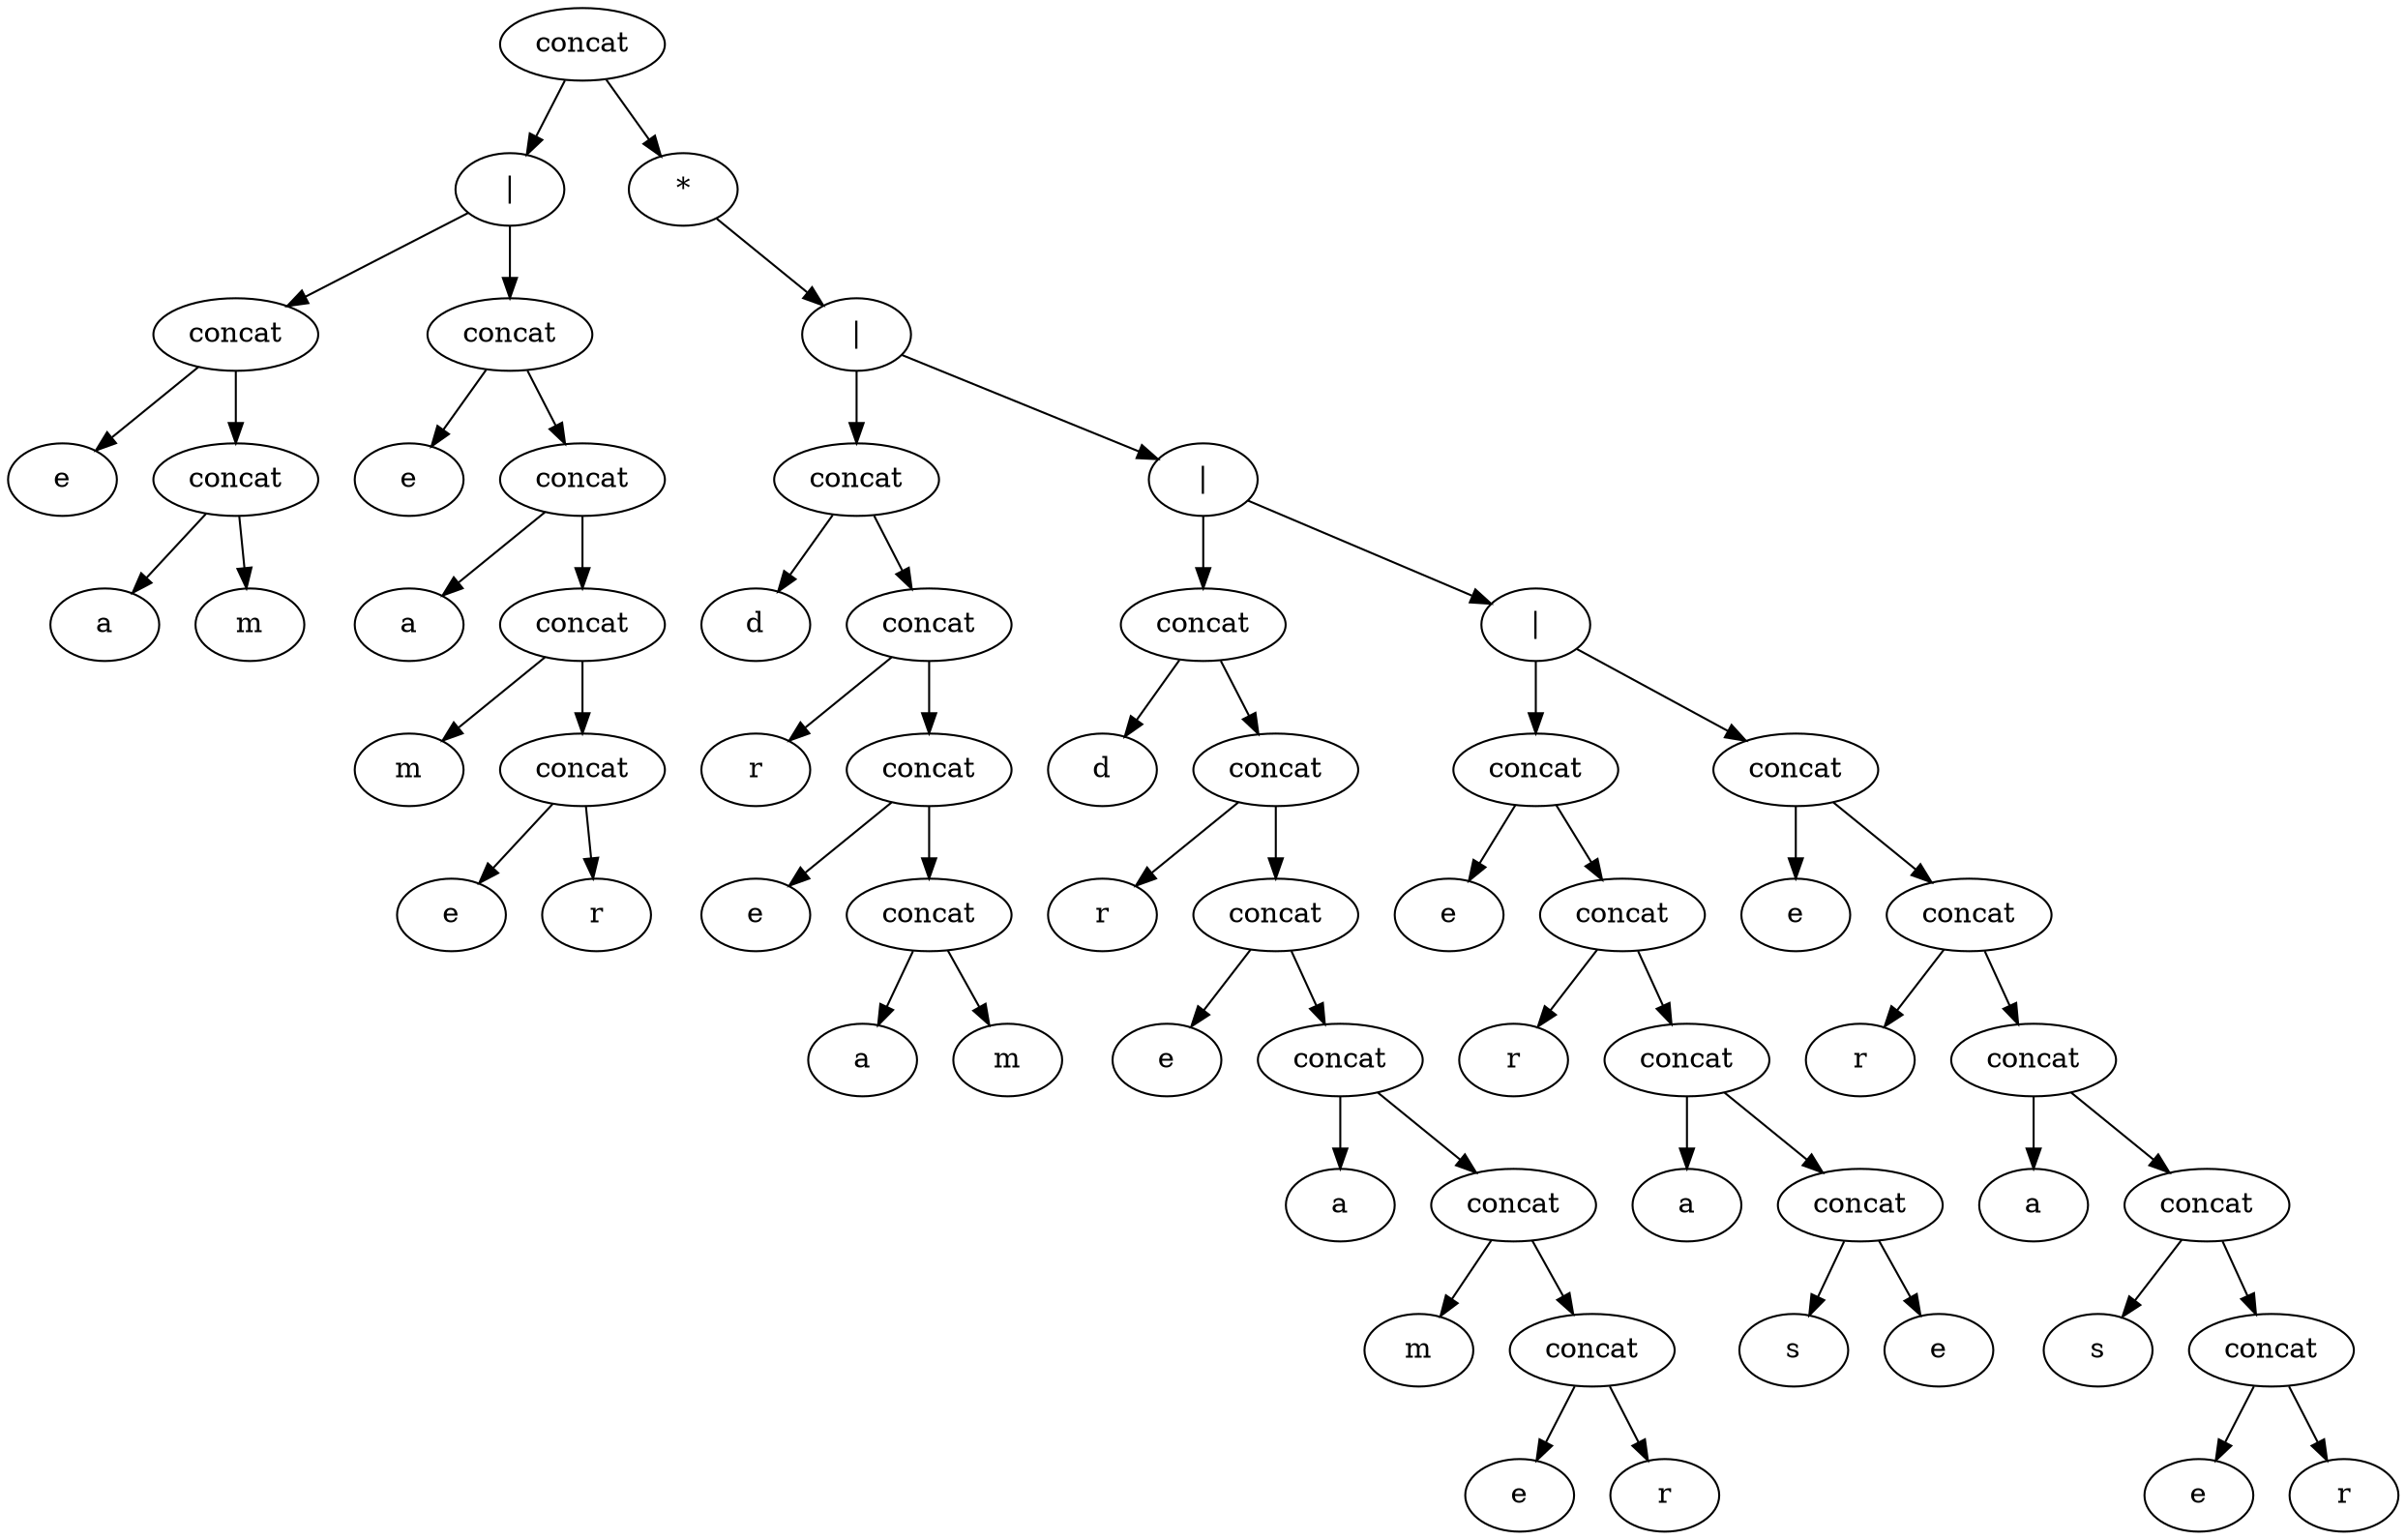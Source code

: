 digraph G {
  pztapxfagpojbzkuktgerlzexobvin [label="concat"];
  pztapxfagpojbzkuktgerlzexobvin -> lftejvbrmqmrhlwopfgrytxktsficf;
  lftejvbrmqmrhlwopfgrytxktsficf [label="|"];
  lftejvbrmqmrhlwopfgrytxktsficf -> alyocumotqtutoqulvgnrtqtyryugw;
  alyocumotqtutoqulvgnrtqtyryugw [label="concat"];
  alyocumotqtutoqulvgnrtqtyryugw -> jzuubdnytkkhyhnbatlqspvaqhpedc;
  jzuubdnytkkhyhnbatlqspvaqhpedc [label="e"];
  alyocumotqtutoqulvgnrtqtyryugw -> cglyizeleollytbbcmdczrmtksekxh;
  cglyizeleollytbbcmdczrmtksekxh [label="concat"];
  cglyizeleollytbbcmdczrmtksekxh -> ovlhwwsgtsazxvakfbsittavthmtwm;
  ovlhwwsgtsazxvakfbsittavthmtwm [label="a"];
  cglyizeleollytbbcmdczrmtksekxh -> cjjvrpixokqilwnjekvjjlsjgykiaj;
  cjjvrpixokqilwnjekvjjlsjgykiaj [label="m"];
  lftejvbrmqmrhlwopfgrytxktsficf -> pnhskcrypuwrfgwhnnmhcjjvhmypqb;
  pnhskcrypuwrfgwhnnmhcjjvhmypqb [label="concat"];
  pnhskcrypuwrfgwhnnmhcjjvhmypqb -> mvinknxsntaquyxocgsdnekibwpgkr;
  mvinknxsntaquyxocgsdnekibwpgkr [label="e"];
  pnhskcrypuwrfgwhnnmhcjjvhmypqb -> zhwwgjwwmtxrcjggufyfguwbicnyre;
  zhwwgjwwmtxrcjggufyfguwbicnyre [label="concat"];
  zhwwgjwwmtxrcjggufyfguwbicnyre -> qtoheyfnapozxmdjdobesuvqwtjonr;
  qtoheyfnapozxmdjdobesuvqwtjonr [label="a"];
  zhwwgjwwmtxrcjggufyfguwbicnyre -> kqlsakywyfttipjiiemheleuuipfpm;
  kqlsakywyfttipjiiemheleuuipfpm [label="concat"];
  kqlsakywyfttipjiiemheleuuipfpm -> cqhfipclabuordchecflngoipsmkgu;
  cqhfipclabuordchecflngoipsmkgu [label="m"];
  kqlsakywyfttipjiiemheleuuipfpm -> nfhbdzwctfqpppkcdjdsfhltiysmbm;
  nfhbdzwctfqpppkcdjdsfhltiysmbm [label="concat"];
  nfhbdzwctfqpppkcdjdsfhltiysmbm -> bxozhbjbrdmfdctgegslnqqsegtxnm;
  bxozhbjbrdmfdctgegslnqqsegtxnm [label="e"];
  nfhbdzwctfqpppkcdjdsfhltiysmbm -> cmqpnxmtdcgpijauyhpkqzfhhzbdch;
  cmqpnxmtdcgpijauyhpkqzfhhzbdch [label="r"];
  pztapxfagpojbzkuktgerlzexobvin -> uspcsefltzbzbmkbgrsdwttaunubju;
  uspcsefltzbzbmkbgrsdwttaunubju [label="*"];
  uspcsefltzbzbmkbgrsdwttaunubju -> koxkolnzffibddcbvbxmpkipzlywlg;
  koxkolnzffibddcbvbxmpkipzlywlg [label="|"];
  koxkolnzffibddcbvbxmpkipzlywlg -> jxnqidqbjmrwqwdqftvakedatzmyeu;
  jxnqidqbjmrwqwdqftvakedatzmyeu [label="concat"];
  jxnqidqbjmrwqwdqftvakedatzmyeu -> tchtswjwqnfblbsopkxocavreudiui;
  tchtswjwqnfblbsopkxocavreudiui [label="d"];
  jxnqidqbjmrwqwdqftvakedatzmyeu -> cssccqstvfshbfkzhtvrfgsjsxqobz;
  cssccqstvfshbfkzhtvrfgsjsxqobz [label="concat"];
  cssccqstvfshbfkzhtvrfgsjsxqobz -> vtvncfrtywcbsvrrcighphixfziivr;
  vtvncfrtywcbsvrrcighphixfziivr [label="r"];
  cssccqstvfshbfkzhtvrfgsjsxqobz -> qnmwkmagoqmdwbqnhzgwmvylnytdyn;
  qnmwkmagoqmdwbqnhzgwmvylnytdyn [label="concat"];
  qnmwkmagoqmdwbqnhzgwmvylnytdyn -> apepxuniefstucvhnuefqaluctkcpm;
  apepxuniefstucvhnuefqaluctkcpm [label="e"];
  qnmwkmagoqmdwbqnhzgwmvylnytdyn -> seausjdkffpsawswkatireolnvoeqy;
  seausjdkffpsawswkatireolnvoeqy [label="concat"];
  seausjdkffpsawswkatireolnvoeqy -> iojucpwvyfprimyzjvqhvumbmksecq;
  iojucpwvyfprimyzjvqhvumbmksecq [label="a"];
  seausjdkffpsawswkatireolnvoeqy -> tknauzicuouuwyzdqxciwumnvevmzx;
  tknauzicuouuwyzdqxciwumnvevmzx [label="m"];
  koxkolnzffibddcbvbxmpkipzlywlg -> ghpjsobqomeobzhhfcxqpfjhugfqsf;
  ghpjsobqomeobzhhfcxqpfjhugfqsf [label="|"];
  ghpjsobqomeobzhhfcxqpfjhugfqsf -> ccnlpciwimiloihntxvcplwiyamtek;
  ccnlpciwimiloihntxvcplwiyamtek [label="concat"];
  ccnlpciwimiloihntxvcplwiyamtek -> tzzdocoszajuhcryeafaenjcometsj;
  tzzdocoszajuhcryeafaenjcometsj [label="d"];
  ccnlpciwimiloihntxvcplwiyamtek -> zgrewvjeglfmurnyhqxidliwwofdcc;
  zgrewvjeglfmurnyhqxidliwwofdcc [label="concat"];
  zgrewvjeglfmurnyhqxidliwwofdcc -> takxevmepkzxofjjsoffujjjibkhgg;
  takxevmepkzxofjjsoffujjjibkhgg [label="r"];
  zgrewvjeglfmurnyhqxidliwwofdcc -> udlvanimykjgpgnxmuhxdkhepytvzh;
  udlvanimykjgpgnxmuhxdkhepytvzh [label="concat"];
  udlvanimykjgpgnxmuhxdkhepytvzh -> bfloqiipdhrxzaqzwwblswsesdlipf;
  bfloqiipdhrxzaqzwwblswsesdlipf [label="e"];
  udlvanimykjgpgnxmuhxdkhepytvzh -> dpxntfqkzhiupkucxlzgplpttpowte;
  dpxntfqkzhiupkucxlzgplpttpowte [label="concat"];
  dpxntfqkzhiupkucxlzgplpttpowte -> ncocvwaznfdvnrjfjejqvwvqqkbhlg;
  ncocvwaznfdvnrjfjejqvwvqqkbhlg [label="a"];
  dpxntfqkzhiupkucxlzgplpttpowte -> maodlopsnhxzzngrvrwkekpcegcmzr;
  maodlopsnhxzzngrvrwkekpcegcmzr [label="concat"];
  maodlopsnhxzzngrvrwkekpcegcmzr -> pgpjbeyhbsjydglgnrnuhfjfnqubcy;
  pgpjbeyhbsjydglgnrnuhfjfnqubcy [label="m"];
  maodlopsnhxzzngrvrwkekpcegcmzr -> bbscbaxjxvwahslaenircnvawyhxaf;
  bbscbaxjxvwahslaenircnvawyhxaf [label="concat"];
  bbscbaxjxvwahslaenircnvawyhxaf -> brdcjoppvucieinhvkqbsmelnolbla;
  brdcjoppvucieinhvkqbsmelnolbla [label="e"];
  bbscbaxjxvwahslaenircnvawyhxaf -> jwakorvjoxaryaoyugdcgumwdhqzsw;
  jwakorvjoxaryaoyugdcgumwdhqzsw [label="r"];
  ghpjsobqomeobzhhfcxqpfjhugfqsf -> aqhpgruesmdfvtnloexsqtubtqoczr;
  aqhpgruesmdfvtnloexsqtubtqoczr [label="|"];
  aqhpgruesmdfvtnloexsqtubtqoczr -> dvcdlwhszxsgnsyjwmkpqkaiwlzpys;
  dvcdlwhszxsgnsyjwmkpqkaiwlzpys [label="concat"];
  dvcdlwhszxsgnsyjwmkpqkaiwlzpys -> dlahxjcldqykervidsocjfzktvlvjp;
  dlahxjcldqykervidsocjfzktvlvjp [label="e"];
  dvcdlwhszxsgnsyjwmkpqkaiwlzpys -> lfquxurczkgbjgyyxfnwodwxsycszk;
  lfquxurczkgbjgyyxfnwodwxsycszk [label="concat"];
  lfquxurczkgbjgyyxfnwodwxsycszk -> nzxlyjusmndsnusldhhpirvitgarko;
  nzxlyjusmndsnusldhhpirvitgarko [label="r"];
  lfquxurczkgbjgyyxfnwodwxsycszk -> fycufptbmakdhpxlqmubltxxuuctcm;
  fycufptbmakdhpxlqmubltxxuuctcm [label="concat"];
  fycufptbmakdhpxlqmubltxxuuctcm -> ipsyubuqamwetxcywwrfbnrordfgic;
  ipsyubuqamwetxcywwrfbnrordfgic [label="a"];
  fycufptbmakdhpxlqmubltxxuuctcm -> hqbqyyodkfbxshlaqhnlojhohncdjt;
  hqbqyyodkfbxshlaqhnlojhohncdjt [label="concat"];
  hqbqyyodkfbxshlaqhnlojhohncdjt -> ddwvhczbdcrilvzpqfmyhfuswfcnjg;
  ddwvhczbdcrilvzpqfmyhfuswfcnjg [label="s"];
  hqbqyyodkfbxshlaqhnlojhohncdjt -> grqojoitulebugkbfidagcagjcgjgj;
  grqojoitulebugkbfidagcagjcgjgj [label="e"];
  aqhpgruesmdfvtnloexsqtubtqoczr -> gfytofqneqplnmzrpybnnpzcsdvmwd;
  gfytofqneqplnmzrpybnnpzcsdvmwd [label="concat"];
  gfytofqneqplnmzrpybnnpzcsdvmwd -> luadanudqahpdwavnllciipuxdwujj;
  luadanudqahpdwavnllciipuxdwujj [label="e"];
  gfytofqneqplnmzrpybnnpzcsdvmwd -> zygysdeminwfsinjsfdexrrplkvwmu;
  zygysdeminwfsinjsfdexrrplkvwmu [label="concat"];
  zygysdeminwfsinjsfdexrrplkvwmu -> cqqgpsrjfgxjxhwbjkxbugxvqgxzhw;
  cqqgpsrjfgxjxhwbjkxbugxvqgxzhw [label="r"];
  zygysdeminwfsinjsfdexrrplkvwmu -> puntswkyrwkcfzcepcjoppgurruzgk;
  puntswkyrwkcfzcepcjoppgurruzgk [label="concat"];
  puntswkyrwkcfzcepcjoppgurruzgk -> bzvxxcdwfvkwwlqturxrpbkulhqmea;
  bzvxxcdwfvkwwlqturxrpbkulhqmea [label="a"];
  puntswkyrwkcfzcepcjoppgurruzgk -> hffesvptsrucauixauvzfvxikrzxai;
  hffesvptsrucauixauvzfvxikrzxai [label="concat"];
  hffesvptsrucauixauvzfvxikrzxai -> zmgrgfzpzjhijeauibtusneixtanra;
  zmgrgfzpzjhijeauibtusneixtanra [label="s"];
  hffesvptsrucauixauvzfvxikrzxai -> hsmsrpsddawabqffuksuswmxoyxzqj;
  hsmsrpsddawabqffuksuswmxoyxzqj [label="concat"];
  hsmsrpsddawabqffuksuswmxoyxzqj -> ggzejhybxrhilnankaedsdbpjrtsoi;
  ggzejhybxrhilnankaedsdbpjrtsoi [label="e"];
  hsmsrpsddawabqffuksuswmxoyxzqj -> ejvjguanuuxkzsoyvytpypvqdpvdib;
  ejvjguanuuxkzsoyvytpypvqdpvdib [label="r"];
}
